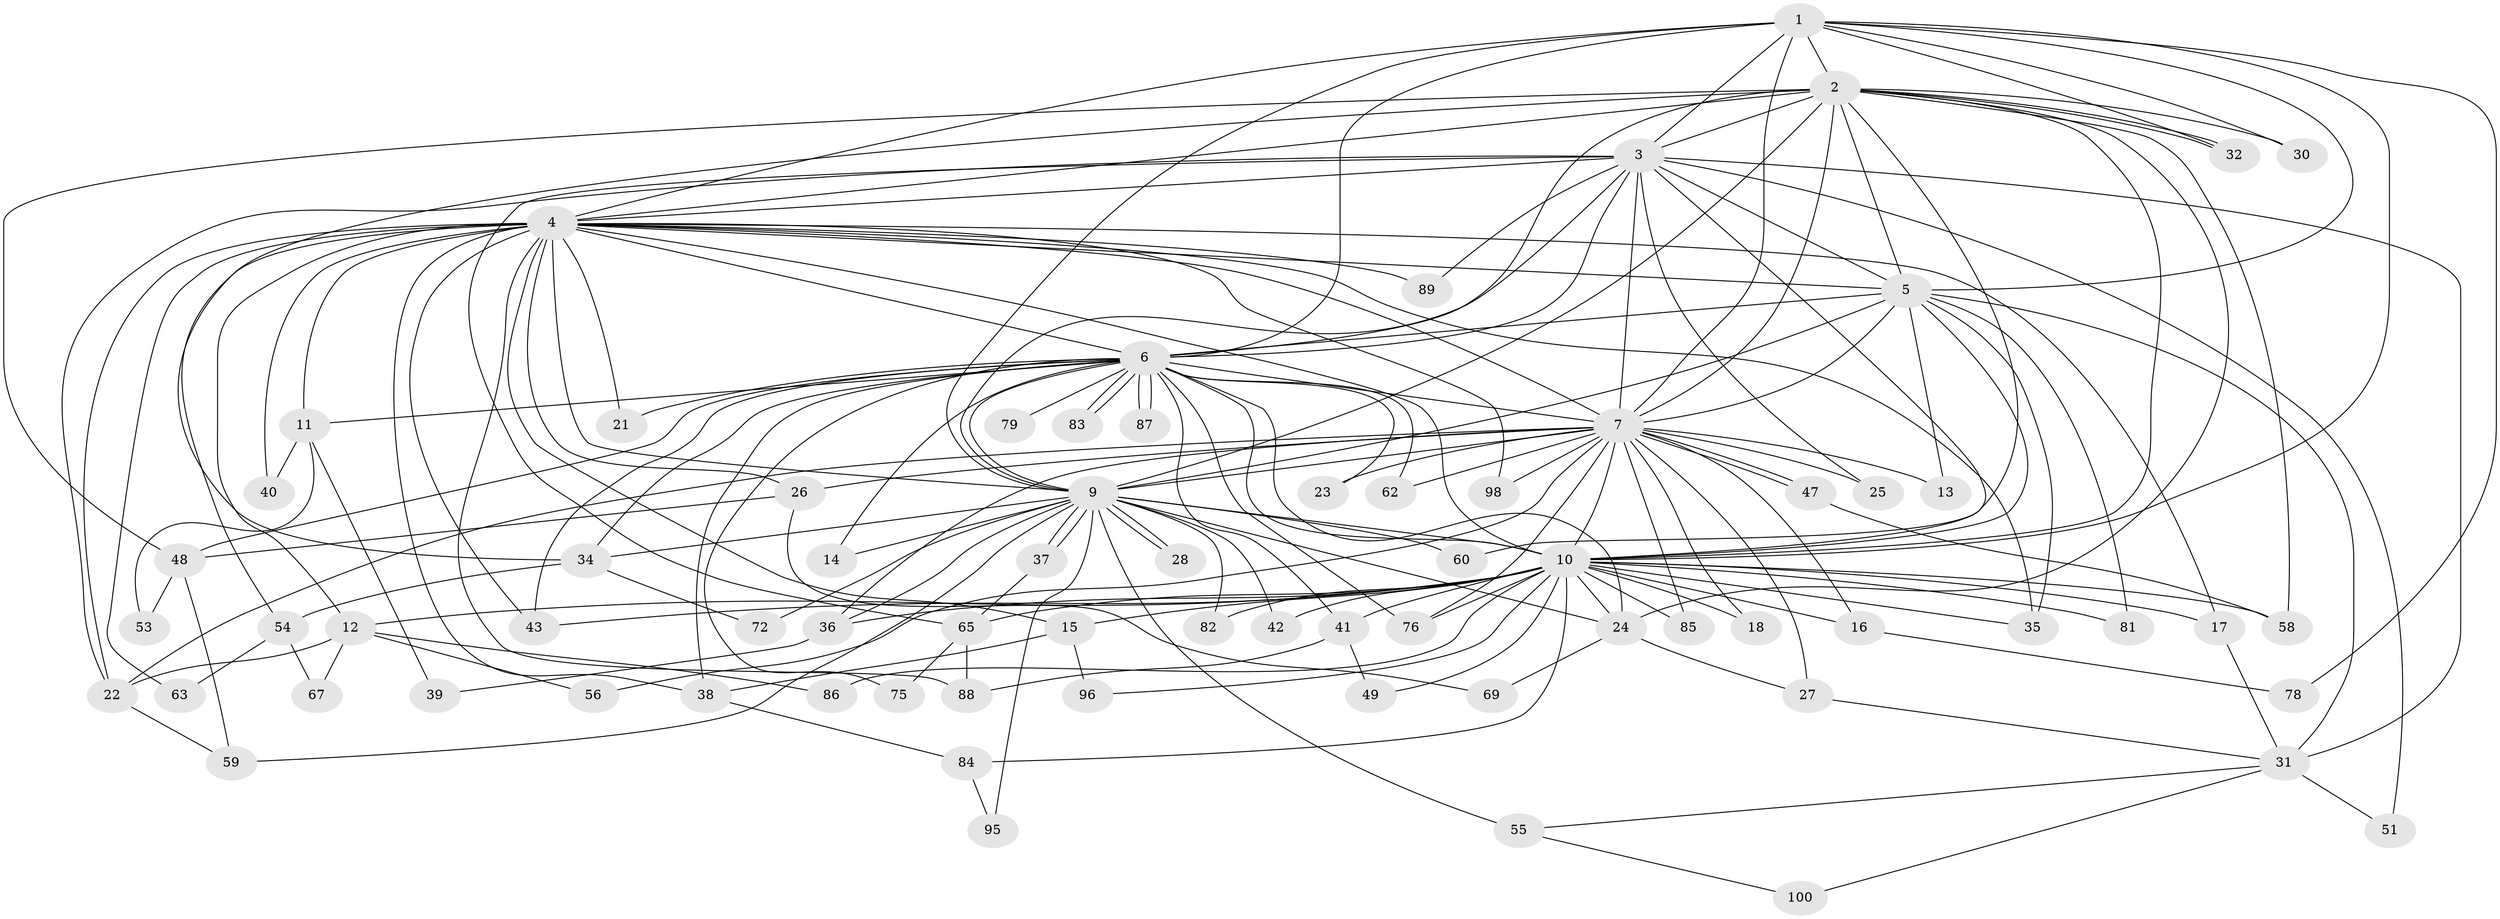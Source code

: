 // original degree distribution, {14: 0.02, 17: 0.01, 16: 0.01, 27: 0.01, 13: 0.01, 23: 0.02, 21: 0.01, 30: 0.01, 5: 0.08, 7: 0.01, 2: 0.54, 4: 0.05, 3: 0.19, 6: 0.02, 8: 0.01}
// Generated by graph-tools (version 1.1) at 2025/11/02/21/25 10:11:07]
// undirected, 72 vertices, 179 edges
graph export_dot {
graph [start="1"]
  node [color=gray90,style=filled];
  1 [super="+20"];
  2 [super="+71"];
  3 [super="+90"];
  4 [super="+61"];
  5 [super="+70"];
  6 [super="+8"];
  7 [super="+52"];
  9 [super="+29"];
  10 [super="+19"];
  11 [super="+33"];
  12 [super="+66"];
  13;
  14;
  15 [super="+44"];
  16 [super="+99"];
  17;
  18;
  21;
  22 [super="+45"];
  23;
  24 [super="+92"];
  25;
  26 [super="+57"];
  27;
  28;
  30;
  31 [super="+73"];
  32 [super="+64"];
  34 [super="+46"];
  35 [super="+77"];
  36 [super="+74"];
  37;
  38 [super="+50"];
  39;
  40;
  41;
  42;
  43 [super="+80"];
  47;
  48;
  49;
  51;
  53;
  54;
  55 [super="+94"];
  56;
  58;
  59 [super="+68"];
  60;
  62;
  63;
  65 [super="+97"];
  67;
  69;
  72;
  75;
  76 [super="+93"];
  78;
  79;
  81;
  82;
  83;
  84;
  85;
  86;
  87;
  88 [super="+91"];
  89;
  95;
  96;
  98;
  100;
  1 -- 2;
  1 -- 3;
  1 -- 4;
  1 -- 5;
  1 -- 6 [weight=2];
  1 -- 7;
  1 -- 9;
  1 -- 10;
  1 -- 30;
  1 -- 78;
  1 -- 32;
  2 -- 3;
  2 -- 4;
  2 -- 5;
  2 -- 6 [weight=2];
  2 -- 7;
  2 -- 9;
  2 -- 10;
  2 -- 30;
  2 -- 32;
  2 -- 32;
  2 -- 48;
  2 -- 60;
  2 -- 24;
  2 -- 34;
  2 -- 58;
  3 -- 4;
  3 -- 5;
  3 -- 6 [weight=2];
  3 -- 7;
  3 -- 9;
  3 -- 10;
  3 -- 22;
  3 -- 25;
  3 -- 51;
  3 -- 65;
  3 -- 89;
  3 -- 31 [weight=2];
  4 -- 5;
  4 -- 6 [weight=2];
  4 -- 7;
  4 -- 9;
  4 -- 10;
  4 -- 11 [weight=2];
  4 -- 12 [weight=2];
  4 -- 15;
  4 -- 17;
  4 -- 21 [weight=2];
  4 -- 26;
  4 -- 35;
  4 -- 40;
  4 -- 43;
  4 -- 54;
  4 -- 88;
  4 -- 89;
  4 -- 98;
  4 -- 63;
  4 -- 22;
  4 -- 38;
  5 -- 6 [weight=2];
  5 -- 7;
  5 -- 9;
  5 -- 10;
  5 -- 13;
  5 -- 35;
  5 -- 81;
  5 -- 31;
  6 -- 7 [weight=2];
  6 -- 9 [weight=2];
  6 -- 10 [weight=2];
  6 -- 11;
  6 -- 21;
  6 -- 24;
  6 -- 34;
  6 -- 38;
  6 -- 41;
  6 -- 48;
  6 -- 62;
  6 -- 75;
  6 -- 79 [weight=2];
  6 -- 83;
  6 -- 83;
  6 -- 87;
  6 -- 87;
  6 -- 43;
  6 -- 76;
  6 -- 14;
  6 -- 23;
  7 -- 9;
  7 -- 10;
  7 -- 13;
  7 -- 16 [weight=2];
  7 -- 18;
  7 -- 23;
  7 -- 25;
  7 -- 26;
  7 -- 27;
  7 -- 47;
  7 -- 47;
  7 -- 62;
  7 -- 98;
  7 -- 85;
  7 -- 22;
  7 -- 56;
  7 -- 76;
  7 -- 36;
  9 -- 10;
  9 -- 14;
  9 -- 28;
  9 -- 28;
  9 -- 36;
  9 -- 37;
  9 -- 37;
  9 -- 55 [weight=2];
  9 -- 60;
  9 -- 72;
  9 -- 82;
  9 -- 95;
  9 -- 34;
  9 -- 24;
  9 -- 42;
  9 -- 59;
  10 -- 12;
  10 -- 15 [weight=2];
  10 -- 16;
  10 -- 17;
  10 -- 18;
  10 -- 24;
  10 -- 41;
  10 -- 42;
  10 -- 49;
  10 -- 58;
  10 -- 65;
  10 -- 76;
  10 -- 81;
  10 -- 82;
  10 -- 86;
  10 -- 96;
  10 -- 35;
  10 -- 36;
  10 -- 85;
  10 -- 84;
  10 -- 43;
  11 -- 39;
  11 -- 53;
  11 -- 40;
  12 -- 22;
  12 -- 56;
  12 -- 67;
  12 -- 86;
  15 -- 38;
  15 -- 96;
  16 -- 78;
  17 -- 31;
  22 -- 59;
  24 -- 27;
  24 -- 69;
  26 -- 48;
  26 -- 69;
  27 -- 31;
  31 -- 51;
  31 -- 55;
  31 -- 100;
  34 -- 54;
  34 -- 72;
  36 -- 39;
  37 -- 65;
  38 -- 84;
  41 -- 49;
  41 -- 88;
  47 -- 58;
  48 -- 53;
  48 -- 59;
  54 -- 63;
  54 -- 67;
  55 -- 100;
  65 -- 75;
  65 -- 88;
  84 -- 95;
}
